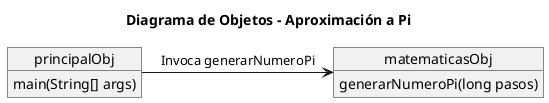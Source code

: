 @startuml

title Diagrama de Objetos - Aproximación a Pi

object principalObj {
    main(String[] args)
}

object matematicasObj {
    generarNumeroPi(long pasos)
}

principalObj -> matematicasObj : "Invoca generarNumeroPi"

@enduml
